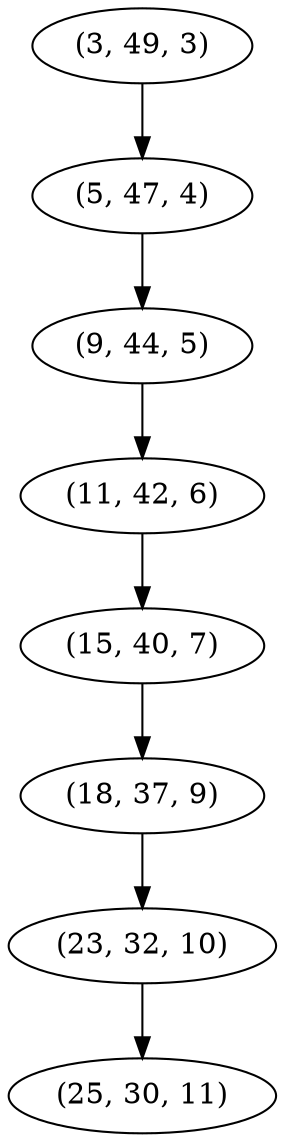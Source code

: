digraph tree {
    "(3, 49, 3)";
    "(5, 47, 4)";
    "(9, 44, 5)";
    "(11, 42, 6)";
    "(15, 40, 7)";
    "(18, 37, 9)";
    "(23, 32, 10)";
    "(25, 30, 11)";
    "(3, 49, 3)" -> "(5, 47, 4)";
    "(5, 47, 4)" -> "(9, 44, 5)";
    "(9, 44, 5)" -> "(11, 42, 6)";
    "(11, 42, 6)" -> "(15, 40, 7)";
    "(15, 40, 7)" -> "(18, 37, 9)";
    "(18, 37, 9)" -> "(23, 32, 10)";
    "(23, 32, 10)" -> "(25, 30, 11)";
}
